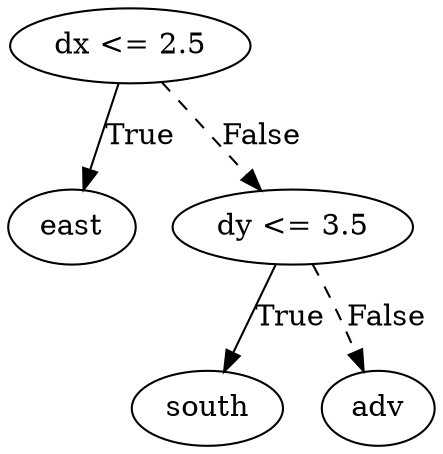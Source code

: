 digraph {
0 [label="dx <= 2.5"];
1 [label="east"];
0 -> 1 [label="True"];
2 [label="dy <= 3.5"];
3 [label="south"];
2 -> 3 [label="True"];
4 [label="adv"];
2 -> 4 [style="dashed", label="False"];
0 -> 2 [style="dashed", label="False"];

}